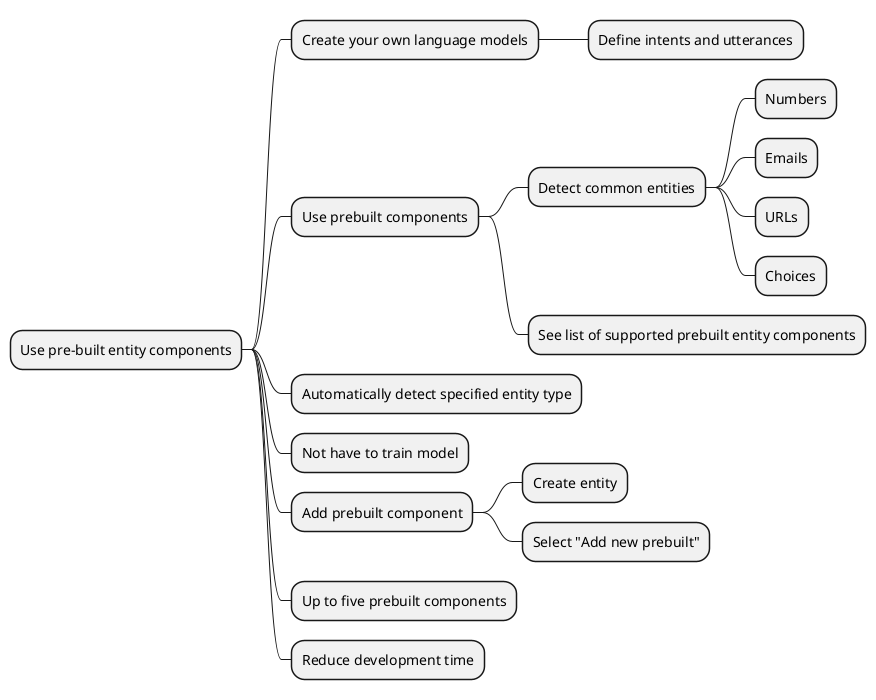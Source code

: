 @startmindmap
* Use pre-built entity components
** Create your own language models
*** Define intents and utterances
** Use prebuilt components
*** Detect common entities
**** Numbers
**** Emails
**** URLs
**** Choices
*** See list of supported prebuilt entity components
** Automatically detect specified entity type
** Not have to train model
** Add prebuilt component
*** Create entity
*** Select "Add new prebuilt"
** Up to five prebuilt components
** Reduce development time
@endmindmap